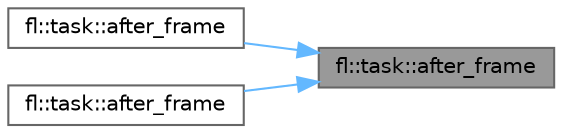 digraph "fl::task::after_frame"
{
 // INTERACTIVE_SVG=YES
 // LATEX_PDF_SIZE
  bgcolor="transparent";
  edge [fontname=Helvetica,fontsize=10,labelfontname=Helvetica,labelfontsize=10];
  node [fontname=Helvetica,fontsize=10,shape=box,height=0.2,width=0.4];
  rankdir="RL";
  Node1 [id="Node000001",label="fl::task::after_frame",height=0.2,width=0.4,color="gray40", fillcolor="grey60", style="filled", fontcolor="black",tooltip=" "];
  Node1 -> Node2 [id="edge1_Node000001_Node000002",dir="back",color="steelblue1",style="solid",tooltip=" "];
  Node2 [id="Node000002",label="fl::task::after_frame",height=0.2,width=0.4,color="grey40", fillcolor="white", style="filled",URL="$d7/d86/classfl_1_1task_a2f72951d9ee4e9182a111d4b99e659dd.html#a2f72951d9ee4e9182a111d4b99e659dd",tooltip=" "];
  Node1 -> Node3 [id="edge2_Node000001_Node000003",dir="back",color="steelblue1",style="solid",tooltip=" "];
  Node3 [id="Node000003",label="fl::task::after_frame",height=0.2,width=0.4,color="grey40", fillcolor="white", style="filled",URL="$d7/d86/classfl_1_1task_a752e0a5451dfb3ac6e994f39926f6564.html#a752e0a5451dfb3ac6e994f39926f6564",tooltip=" "];
}
